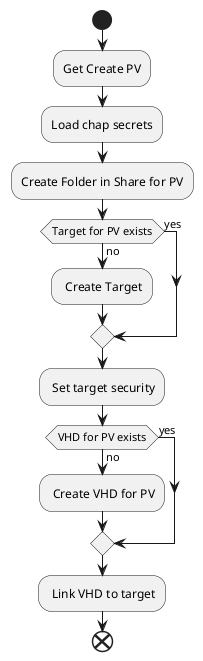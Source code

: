 @startuml
start
:Get Create PV;
:Load chap secrets;

:Create Folder in Share for PV;
if(Target for PV exists) then (yes)
else (no)
    : Create Target;
endif
: Set target security;
if(VHD for PV exists) then (yes)
else (no)
    : Create VHD for PV;
endif
: Link VHD to target;
end
@enduml